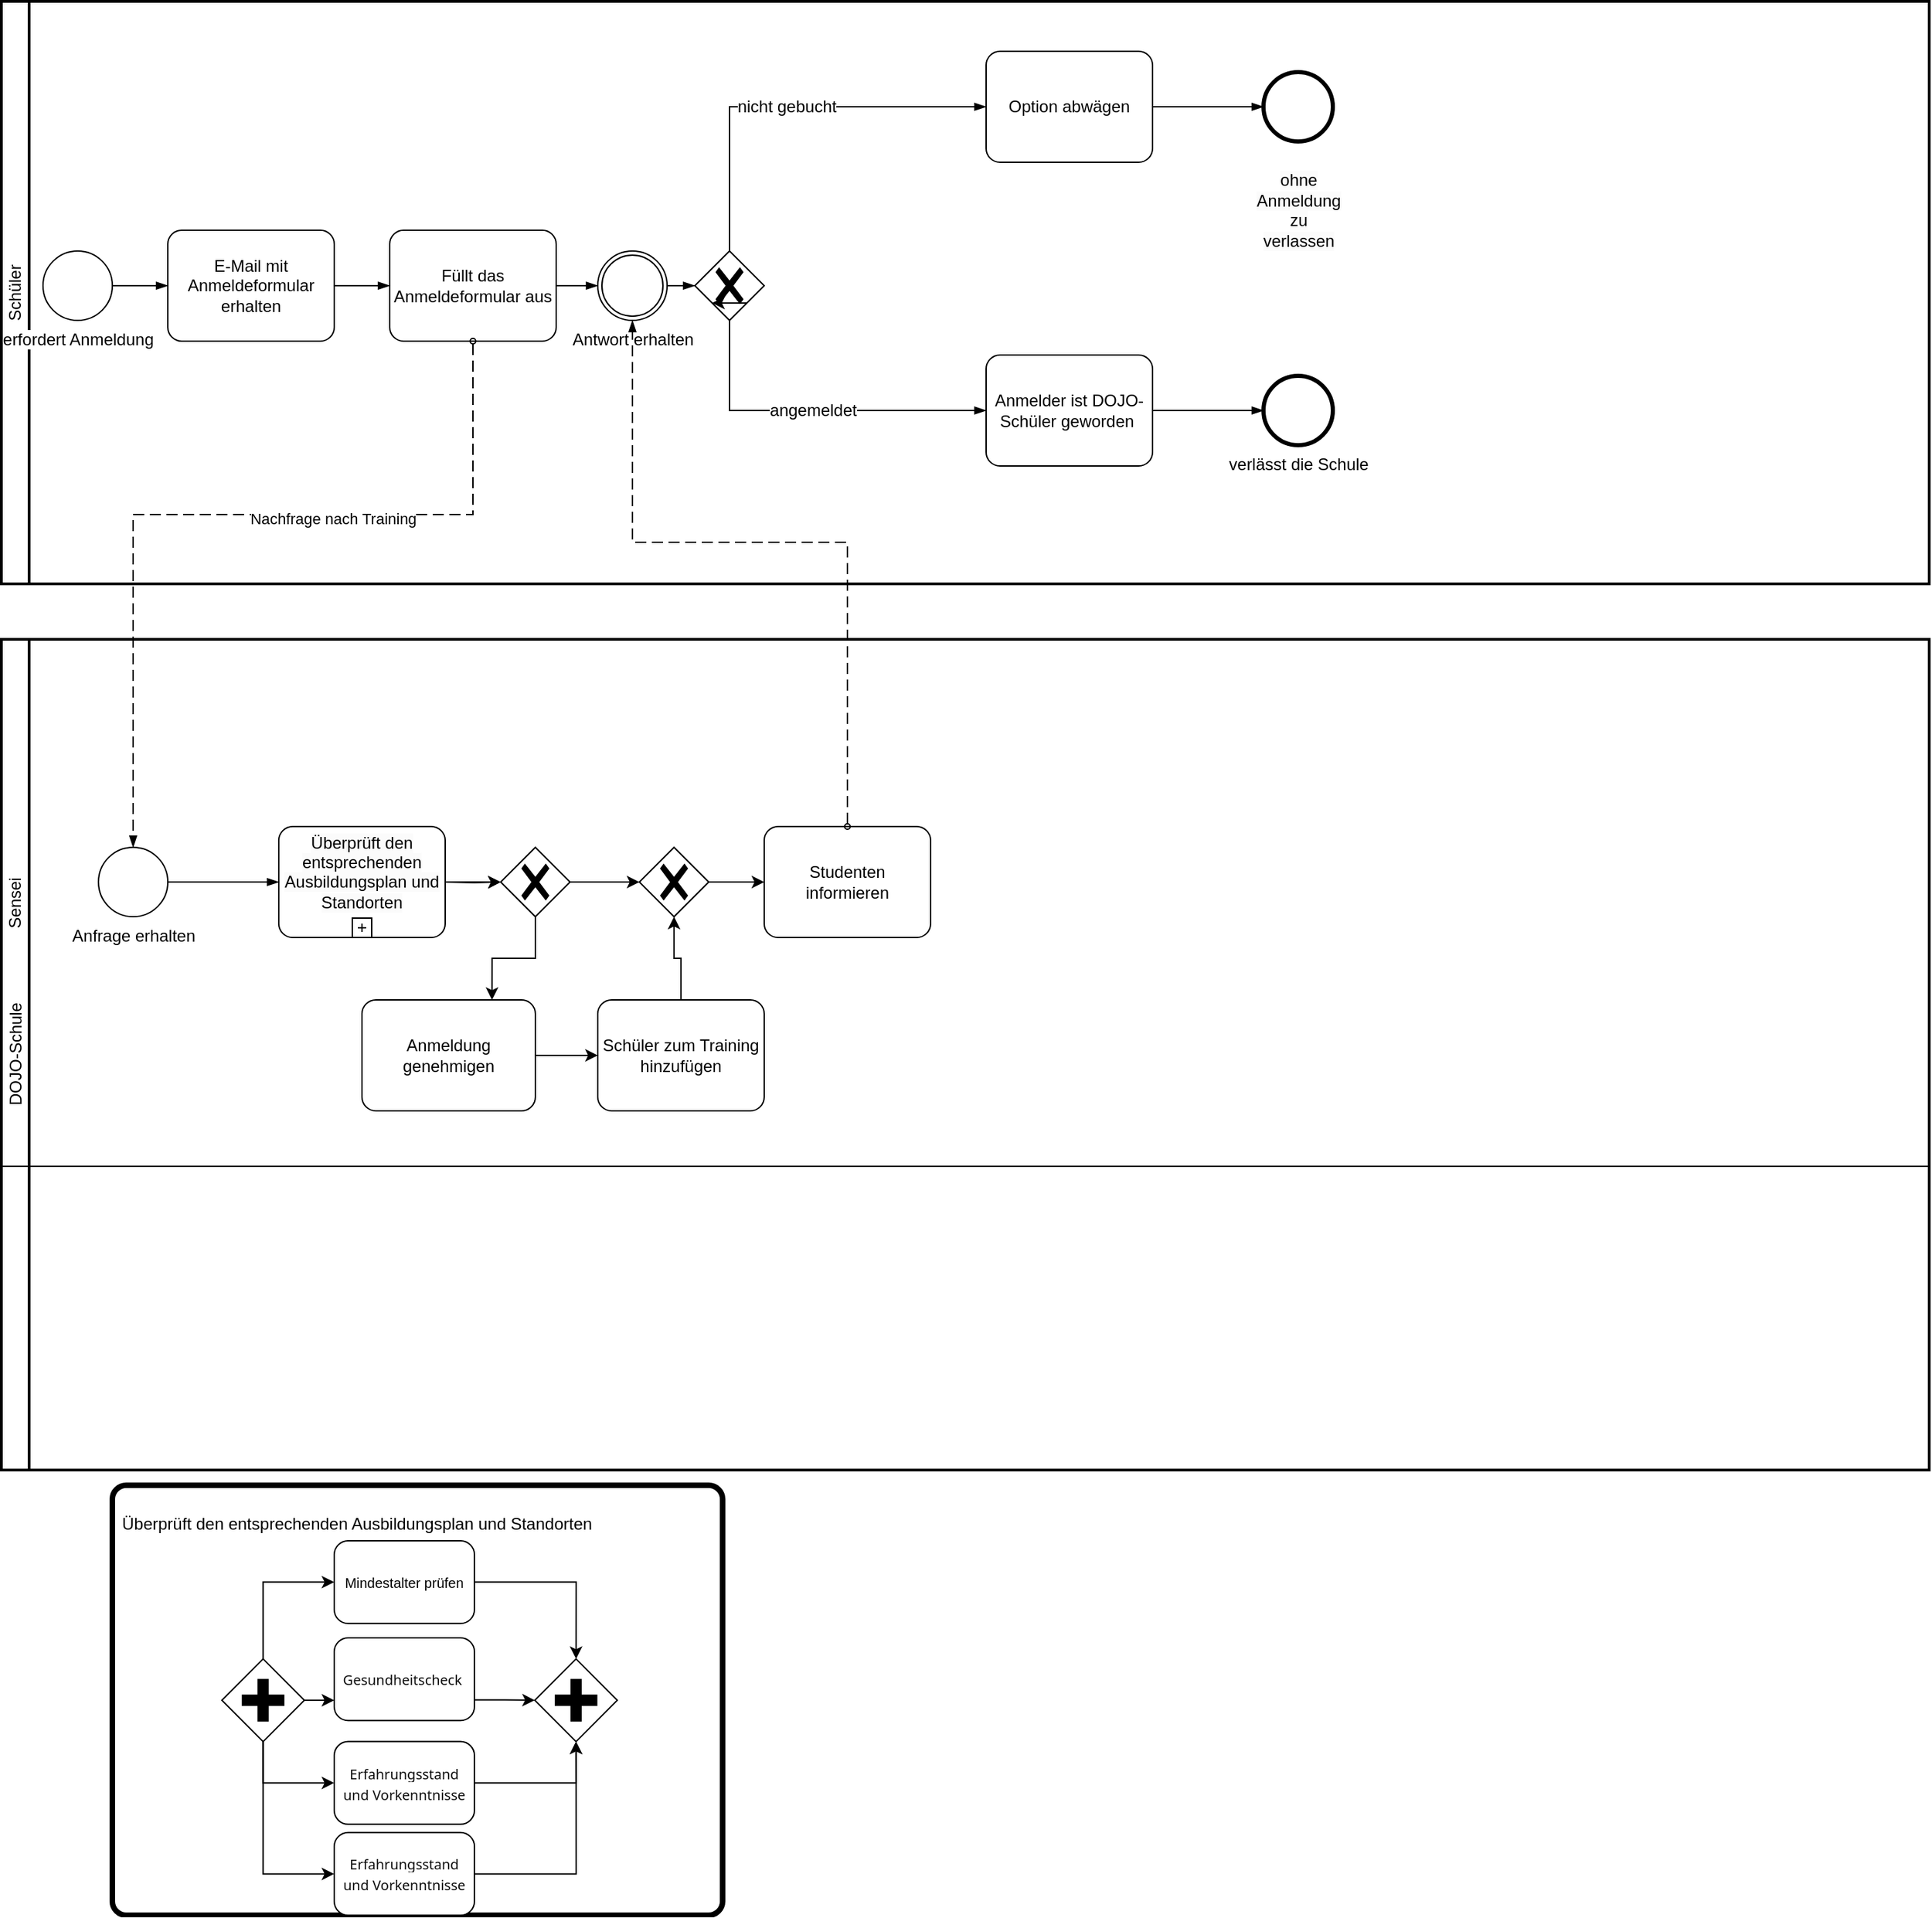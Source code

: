 <mxfile version="24.4.3" type="github">
  <diagram name="Seite-1" id="e3gTe7wbns6cE2BKe8TQ">
    <mxGraphModel dx="1160" dy="540" grid="1" gridSize="10" guides="1" tooltips="1" connect="1" arrows="1" fold="1" page="1" pageScale="1" pageWidth="827" pageHeight="1169" math="0" shadow="0">
      <root>
        <mxCell id="0" />
        <mxCell id="1" parent="0" />
        <mxCell id="qcsIHLgInA1QgSfUokJL-1" value="Schüler" style="swimlane;html=1;startSize=20;fontStyle=0;collapsible=0;horizontal=0;swimlaneLine=1;swimlaneFillColor=#ffffff;strokeWidth=2;whiteSpace=wrap;" parent="1" vertex="1">
          <mxGeometry x="40" y="180" width="1390" height="420" as="geometry" />
        </mxCell>
        <mxCell id="qcsIHLgInA1QgSfUokJL-4" value="erfordert Anmeldung" style="points=[[0.145,0.145,0],[0.5,0,0],[0.855,0.145,0],[1,0.5,0],[0.855,0.855,0],[0.5,1,0],[0.145,0.855,0],[0,0.5,0]];shape=mxgraph.bpmn.event;html=1;verticalLabelPosition=bottom;labelBackgroundColor=#ffffff;verticalAlign=top;align=center;perimeter=ellipsePerimeter;outlineConnect=0;aspect=fixed;outline=standard;symbol=general;" parent="qcsIHLgInA1QgSfUokJL-1" vertex="1">
          <mxGeometry x="30" y="180" width="50" height="50" as="geometry" />
        </mxCell>
        <mxCell id="qcsIHLgInA1QgSfUokJL-7" value="Füllt das Anmeldeformular aus" style="points=[[0.25,0,0],[0.5,0,0],[0.75,0,0],[1,0.25,0],[1,0.5,0],[1,0.75,0],[0.75,1,0],[0.5,1,0],[0.25,1,0],[0,0.75,0],[0,0.5,0],[0,0.25,0]];shape=mxgraph.bpmn.task;whiteSpace=wrap;rectStyle=rounded;size=10;html=1;container=1;expand=0;collapsible=0;taskMarker=abstract;" parent="qcsIHLgInA1QgSfUokJL-1" vertex="1">
          <mxGeometry x="280" y="165" width="120" height="80" as="geometry" />
        </mxCell>
        <mxCell id="qcsIHLgInA1QgSfUokJL-8" value="" style="edgeStyle=elbowEdgeStyle;fontSize=12;html=1;endArrow=blockThin;endFill=1;rounded=0;exitX=1;exitY=0.5;exitDx=0;exitDy=0;exitPerimeter=0;entryX=0;entryY=0.5;entryDx=0;entryDy=0;entryPerimeter=0;" parent="qcsIHLgInA1QgSfUokJL-1" source="At_IgEc15yCGYcTw2sl6-1" target="qcsIHLgInA1QgSfUokJL-7" edge="1">
          <mxGeometry width="160" relative="1" as="geometry">
            <mxPoint x="90" y="111" as="sourcePoint" />
            <mxPoint x="180" y="56" as="targetPoint" />
          </mxGeometry>
        </mxCell>
        <mxCell id="qcsIHLgInA1QgSfUokJL-10" value="Antwort erhalten" style="points=[[0.145,0.145,0],[0.5,0,0],[0.855,0.145,0],[1,0.5,0],[0.855,0.855,0],[0.5,1,0],[0.145,0.855,0],[0,0.5,0]];shape=mxgraph.bpmn.event;html=1;verticalLabelPosition=bottom;labelBackgroundColor=#ffffff;verticalAlign=top;align=center;perimeter=ellipsePerimeter;outlineConnect=0;aspect=fixed;outline=throwing;symbol=general;" parent="qcsIHLgInA1QgSfUokJL-1" vertex="1">
          <mxGeometry x="430" y="180" width="50" height="50" as="geometry" />
        </mxCell>
        <mxCell id="qcsIHLgInA1QgSfUokJL-11" value="" style="edgeStyle=elbowEdgeStyle;fontSize=12;html=1;endArrow=blockThin;endFill=1;rounded=0;exitX=1;exitY=0.5;exitDx=0;exitDy=0;exitPerimeter=0;entryX=0;entryY=0.5;entryDx=0;entryDy=0;entryPerimeter=0;" parent="qcsIHLgInA1QgSfUokJL-1" source="qcsIHLgInA1QgSfUokJL-7" target="qcsIHLgInA1QgSfUokJL-10" edge="1">
          <mxGeometry width="160" relative="1" as="geometry">
            <mxPoint x="334" y="144.5" as="sourcePoint" />
            <mxPoint x="390" y="56" as="targetPoint" />
          </mxGeometry>
        </mxCell>
        <mxCell id="qcsIHLgInA1QgSfUokJL-12" value="" style="points=[[0.25,0.25,0],[0.5,0,0],[0.75,0.25,0],[1,0.5,0],[0.75,0.75,0],[0.5,1,0],[0.25,0.75,0],[0,0.5,0]];shape=mxgraph.bpmn.gateway2;html=1;verticalLabelPosition=bottom;labelBackgroundColor=#ffffff;verticalAlign=top;align=center;perimeter=rhombusPerimeter;outlineConnect=0;outline=none;symbol=none;gwType=exclusive;" parent="qcsIHLgInA1QgSfUokJL-1" vertex="1">
          <mxGeometry x="500" y="180" width="50" height="50" as="geometry" />
        </mxCell>
        <mxCell id="qcsIHLgInA1QgSfUokJL-13" value="Anmelder ist DOJO- Schüler geworden&amp;nbsp;" style="points=[[0.25,0,0],[0.5,0,0],[0.75,0,0],[1,0.25,0],[1,0.5,0],[1,0.75,0],[0.75,1,0],[0.5,1,0],[0.25,1,0],[0,0.75,0],[0,0.5,0],[0,0.25,0]];shape=mxgraph.bpmn.task;whiteSpace=wrap;rectStyle=rounded;size=10;html=1;container=1;expand=0;collapsible=0;taskMarker=abstract;" parent="qcsIHLgInA1QgSfUokJL-1" vertex="1">
          <mxGeometry x="710" y="255" width="120" height="80" as="geometry" />
        </mxCell>
        <mxCell id="qcsIHLgInA1QgSfUokJL-15" value="" style="edgeStyle=elbowEdgeStyle;fontSize=12;html=1;endArrow=blockThin;endFill=1;rounded=0;exitX=1;exitY=0.5;exitDx=0;exitDy=0;exitPerimeter=0;entryX=0;entryY=0.5;entryDx=0;entryDy=0;entryPerimeter=0;" parent="qcsIHLgInA1QgSfUokJL-1" source="qcsIHLgInA1QgSfUokJL-10" target="qcsIHLgInA1QgSfUokJL-12" edge="1">
          <mxGeometry width="160" relative="1" as="geometry">
            <mxPoint x="420" y="80" as="sourcePoint" />
            <mxPoint x="490" y="120" as="targetPoint" />
          </mxGeometry>
        </mxCell>
        <mxCell id="qcsIHLgInA1QgSfUokJL-28" value="angemeldet" style="edgeStyle=elbowEdgeStyle;fontSize=12;html=1;endArrow=blockThin;endFill=1;rounded=0;entryX=0;entryY=0.5;entryDx=0;entryDy=0;entryPerimeter=0;exitX=0.5;exitY=1;exitDx=0;exitDy=0;exitPerimeter=0;" parent="qcsIHLgInA1QgSfUokJL-1" source="qcsIHLgInA1QgSfUokJL-12" target="qcsIHLgInA1QgSfUokJL-13" edge="1">
          <mxGeometry width="160" relative="1" as="geometry">
            <mxPoint x="440" y="140" as="sourcePoint" />
            <mxPoint x="530" y="76" as="targetPoint" />
            <Array as="points">
              <mxPoint x="525" y="275" />
            </Array>
          </mxGeometry>
        </mxCell>
        <mxCell id="qcsIHLgInA1QgSfUokJL-29" style="edgeStyle=orthogonalEdgeStyle;rounded=0;orthogonalLoop=1;jettySize=auto;html=1;exitX=0.75;exitY=0.75;exitDx=0;exitDy=0;exitPerimeter=0;entryX=0.25;entryY=0.75;entryDx=0;entryDy=0;entryPerimeter=0;" parent="qcsIHLgInA1QgSfUokJL-1" source="qcsIHLgInA1QgSfUokJL-12" target="qcsIHLgInA1QgSfUokJL-12" edge="1">
          <mxGeometry relative="1" as="geometry" />
        </mxCell>
        <mxCell id="qcsIHLgInA1QgSfUokJL-30" value="&#xa;&lt;span style=&quot;color: rgb(0, 0, 0); font-family: Helvetica; font-size: 12px; font-style: normal; font-variant-ligatures: normal; font-variant-caps: normal; font-weight: 400; letter-spacing: normal; orphans: 2; text-align: center; text-indent: 0px; text-transform: none; widows: 2; word-spacing: 0px; -webkit-text-stroke-width: 0px; white-space: normal; background-color: rgb(251, 251, 251); text-decoration-thickness: initial; text-decoration-style: initial; text-decoration-color: initial; display: inline !important; float: none;&quot;&gt;ohne Anmeldung zu verlassen&lt;/span&gt;&#xa;&#xa;" style="points=[[0.145,0.145,0],[0.5,0,0],[0.855,0.145,0],[1,0.5,0],[0.855,0.855,0],[0.5,1,0],[0.145,0.855,0],[0,0.5,0]];shape=mxgraph.bpmn.event;html=1;verticalLabelPosition=bottom;labelBackgroundColor=#ffffff;verticalAlign=top;align=center;perimeter=ellipsePerimeter;outlineConnect=0;aspect=fixed;outline=end;symbol=terminate2;" parent="qcsIHLgInA1QgSfUokJL-1" vertex="1">
          <mxGeometry x="910" y="51" width="50" height="50" as="geometry" />
        </mxCell>
        <mxCell id="qcsIHLgInA1QgSfUokJL-32" value="verlässt die Schule" style="points=[[0.145,0.145,0],[0.5,0,0],[0.855,0.145,0],[1,0.5,0],[0.855,0.855,0],[0.5,1,0],[0.145,0.855,0],[0,0.5,0]];shape=mxgraph.bpmn.event;html=1;verticalLabelPosition=bottom;labelBackgroundColor=#ffffff;verticalAlign=top;align=center;perimeter=ellipsePerimeter;outlineConnect=0;aspect=fixed;outline=end;symbol=terminate2;" parent="qcsIHLgInA1QgSfUokJL-1" vertex="1">
          <mxGeometry x="910" y="270" width="50" height="50" as="geometry" />
        </mxCell>
        <mxCell id="qcsIHLgInA1QgSfUokJL-33" value="" style="edgeStyle=elbowEdgeStyle;fontSize=12;html=1;endArrow=blockThin;endFill=1;rounded=0;entryX=0;entryY=0.5;entryDx=0;entryDy=0;entryPerimeter=0;exitX=1;exitY=0.5;exitDx=0;exitDy=0;exitPerimeter=0;" parent="qcsIHLgInA1QgSfUokJL-1" source="qcsIHLgInA1QgSfUokJL-13" target="qcsIHLgInA1QgSfUokJL-32" edge="1">
          <mxGeometry width="160" relative="1" as="geometry">
            <mxPoint x="800" y="325" as="sourcePoint" />
            <mxPoint x="900" y="363.18" as="targetPoint" />
          </mxGeometry>
        </mxCell>
        <mxCell id="qcsIHLgInA1QgSfUokJL-14" value="Option abwägen" style="points=[[0.25,0,0],[0.5,0,0],[0.75,0,0],[1,0.25,0],[1,0.5,0],[1,0.75,0],[0.75,1,0],[0.5,1,0],[0.25,1,0],[0,0.75,0],[0,0.5,0],[0,0.25,0]];shape=mxgraph.bpmn.task;whiteSpace=wrap;rectStyle=rounded;size=10;html=1;container=1;expand=0;collapsible=0;taskMarker=abstract;" parent="qcsIHLgInA1QgSfUokJL-1" vertex="1">
          <mxGeometry x="710" y="36" width="120" height="80" as="geometry" />
        </mxCell>
        <mxCell id="qcsIHLgInA1QgSfUokJL-27" value="nicht gebucht" style="edgeStyle=elbowEdgeStyle;fontSize=12;html=1;endArrow=blockThin;endFill=1;rounded=0;exitX=0.5;exitY=0;exitDx=0;exitDy=0;exitPerimeter=0;entryX=0;entryY=0.5;entryDx=0;entryDy=0;entryPerimeter=0;" parent="qcsIHLgInA1QgSfUokJL-1" source="qcsIHLgInA1QgSfUokJL-12" target="qcsIHLgInA1QgSfUokJL-14" edge="1">
          <mxGeometry width="160" relative="1" as="geometry">
            <mxPoint x="480" y="166" as="sourcePoint" />
            <mxPoint x="540" y="166" as="targetPoint" />
            <Array as="points">
              <mxPoint x="525" y="120" />
            </Array>
          </mxGeometry>
        </mxCell>
        <mxCell id="qcsIHLgInA1QgSfUokJL-31" value="" style="edgeStyle=elbowEdgeStyle;fontSize=12;html=1;endArrow=blockThin;endFill=1;rounded=0;exitX=1;exitY=0.5;exitDx=0;exitDy=0;exitPerimeter=0;entryX=0;entryY=0.5;entryDx=0;entryDy=0;entryPerimeter=0;" parent="qcsIHLgInA1QgSfUokJL-1" source="qcsIHLgInA1QgSfUokJL-14" target="qcsIHLgInA1QgSfUokJL-30" edge="1">
          <mxGeometry width="160" relative="1" as="geometry">
            <mxPoint x="320" y="200" as="sourcePoint" />
            <mxPoint x="870" y="76" as="targetPoint" />
            <Array as="points" />
          </mxGeometry>
        </mxCell>
        <mxCell id="At_IgEc15yCGYcTw2sl6-2" value="" style="edgeStyle=elbowEdgeStyle;fontSize=12;html=1;endArrow=blockThin;endFill=1;rounded=0;exitX=1;exitY=0.5;exitDx=0;exitDy=0;exitPerimeter=0;entryX=0;entryY=0.5;entryDx=0;entryDy=0;entryPerimeter=0;" edge="1" parent="qcsIHLgInA1QgSfUokJL-1" source="qcsIHLgInA1QgSfUokJL-4" target="At_IgEc15yCGYcTw2sl6-1">
          <mxGeometry width="160" relative="1" as="geometry">
            <mxPoint x="120" y="385" as="sourcePoint" />
            <mxPoint x="320" y="385" as="targetPoint" />
          </mxGeometry>
        </mxCell>
        <mxCell id="At_IgEc15yCGYcTw2sl6-1" value="E-Mail mit Anmeldeformular erhalten" style="points=[[0.25,0,0],[0.5,0,0],[0.75,0,0],[1,0.25,0],[1,0.5,0],[1,0.75,0],[0.75,1,0],[0.5,1,0],[0.25,1,0],[0,0.75,0],[0,0.5,0],[0,0.25,0]];shape=mxgraph.bpmn.task;whiteSpace=wrap;rectStyle=rounded;size=10;html=1;container=1;expand=0;collapsible=0;taskMarker=abstract;" vertex="1" parent="qcsIHLgInA1QgSfUokJL-1">
          <mxGeometry x="120" y="165" width="120" height="80" as="geometry" />
        </mxCell>
        <mxCell id="qcsIHLgInA1QgSfUokJL-2" value="DOJO-Schule" style="swimlane;html=1;startSize=20;fontStyle=0;collapsible=0;horizontal=0;swimlaneLine=1;swimlaneFillColor=#ffffff;strokeWidth=2;whiteSpace=wrap;" parent="1" vertex="1">
          <mxGeometry x="40" y="640" width="1390" height="599" as="geometry" />
        </mxCell>
        <mxCell id="qcsIHLgInA1QgSfUokJL-3" value="Sensei" style="swimlane;html=1;startSize=20;fontStyle=0;collapsible=0;horizontal=0;swimlaneLine=0;fillColor=none;whiteSpace=wrap;" parent="qcsIHLgInA1QgSfUokJL-2" vertex="1">
          <mxGeometry width="1390" height="380" as="geometry" />
        </mxCell>
        <mxCell id="qcsIHLgInA1QgSfUokJL-38" value="Anfrage erhalten" style="points=[[0.145,0.145,0],[0.5,0,0],[0.855,0.145,0],[1,0.5,0],[0.855,0.855,0],[0.5,1,0],[0.145,0.855,0],[0,0.5,0]];shape=mxgraph.bpmn.event;html=1;verticalLabelPosition=bottom;labelBackgroundColor=#ffffff;verticalAlign=top;align=center;perimeter=ellipsePerimeter;outlineConnect=0;aspect=fixed;outline=standard;symbol=general;" parent="qcsIHLgInA1QgSfUokJL-3" vertex="1">
          <mxGeometry x="70" y="150" width="50" height="50" as="geometry" />
        </mxCell>
        <mxCell id="qcsIHLgInA1QgSfUokJL-40" value="" style="edgeStyle=elbowEdgeStyle;fontSize=12;html=1;endArrow=blockThin;endFill=1;rounded=0;entryX=0;entryY=0.5;entryDx=0;entryDy=0;entryPerimeter=0;exitX=1;exitY=0.5;exitDx=0;exitDy=0;exitPerimeter=0;" parent="qcsIHLgInA1QgSfUokJL-3" source="qcsIHLgInA1QgSfUokJL-38" target="At_IgEc15yCGYcTw2sl6-3" edge="1">
          <mxGeometry width="160" relative="1" as="geometry">
            <mxPoint x="270" y="100" as="sourcePoint" />
            <mxPoint x="200" y="175" as="targetPoint" />
          </mxGeometry>
        </mxCell>
        <mxCell id="qcsIHLgInA1QgSfUokJL-42" value="" style="points=[[0.25,0.25,0],[0.5,0,0],[0.75,0.25,0],[1,0.5,0],[0.75,0.75,0],[0.5,1,0],[0.25,0.75,0],[0,0.5,0]];shape=mxgraph.bpmn.gateway2;html=1;verticalLabelPosition=bottom;labelBackgroundColor=#ffffff;verticalAlign=top;align=center;perimeter=rhombusPerimeter;outlineConnect=0;outline=none;symbol=none;gwType=exclusive;" parent="qcsIHLgInA1QgSfUokJL-3" vertex="1">
          <mxGeometry x="360" y="150" width="50" height="50" as="geometry" />
        </mxCell>
        <mxCell id="qcsIHLgInA1QgSfUokJL-43" style="edgeStyle=orthogonalEdgeStyle;rounded=0;orthogonalLoop=1;jettySize=auto;html=1;exitX=1;exitY=0.5;exitDx=0;exitDy=0;exitPerimeter=0;entryX=0;entryY=0.5;entryDx=0;entryDy=0;entryPerimeter=0;" parent="qcsIHLgInA1QgSfUokJL-3" target="qcsIHLgInA1QgSfUokJL-42" edge="1">
          <mxGeometry relative="1" as="geometry">
            <mxPoint x="320" y="175" as="sourcePoint" />
          </mxGeometry>
        </mxCell>
        <mxCell id="qcsIHLgInA1QgSfUokJL-44" value="Studenten informieren" style="points=[[0.25,0,0],[0.5,0,0],[0.75,0,0],[1,0.25,0],[1,0.5,0],[1,0.75,0],[0.75,1,0],[0.5,1,0],[0.25,1,0],[0,0.75,0],[0,0.5,0],[0,0.25,0]];shape=mxgraph.bpmn.task;whiteSpace=wrap;rectStyle=rounded;size=10;html=1;container=1;expand=0;collapsible=0;taskMarker=abstract;" parent="qcsIHLgInA1QgSfUokJL-3" vertex="1">
          <mxGeometry x="550" y="135" width="120" height="80" as="geometry" />
        </mxCell>
        <mxCell id="qcsIHLgInA1QgSfUokJL-41" value="Anmeldung genehmigen" style="points=[[0.25,0,0],[0.5,0,0],[0.75,0,0],[1,0.25,0],[1,0.5,0],[1,0.75,0],[0.75,1,0],[0.5,1,0],[0.25,1,0],[0,0.75,0],[0,0.5,0],[0,0.25,0]];shape=mxgraph.bpmn.task;whiteSpace=wrap;rectStyle=rounded;size=10;html=1;container=1;expand=0;collapsible=0;taskMarker=abstract;" parent="qcsIHLgInA1QgSfUokJL-3" vertex="1">
          <mxGeometry x="260" y="260" width="125" height="80" as="geometry" />
        </mxCell>
        <mxCell id="qcsIHLgInA1QgSfUokJL-47" value="" style="points=[[0.25,0.25,0],[0.5,0,0],[0.75,0.25,0],[1,0.5,0],[0.75,0.75,0],[0.5,1,0],[0.25,0.75,0],[0,0.5,0]];shape=mxgraph.bpmn.gateway2;html=1;verticalLabelPosition=bottom;labelBackgroundColor=#ffffff;verticalAlign=top;align=center;perimeter=rhombusPerimeter;outlineConnect=0;outline=none;symbol=none;gwType=exclusive;" parent="qcsIHLgInA1QgSfUokJL-3" vertex="1">
          <mxGeometry x="460" y="150" width="50" height="50" as="geometry" />
        </mxCell>
        <mxCell id="qcsIHLgInA1QgSfUokJL-48" style="edgeStyle=orthogonalEdgeStyle;rounded=0;orthogonalLoop=1;jettySize=auto;html=1;entryX=0;entryY=0.5;entryDx=0;entryDy=0;entryPerimeter=0;exitX=1;exitY=0.5;exitDx=0;exitDy=0;exitPerimeter=0;" parent="qcsIHLgInA1QgSfUokJL-3" source="qcsIHLgInA1QgSfUokJL-42" target="qcsIHLgInA1QgSfUokJL-47" edge="1">
          <mxGeometry relative="1" as="geometry">
            <mxPoint x="510" y="50" as="sourcePoint" />
            <mxPoint x="460" y="105" as="targetPoint" />
          </mxGeometry>
        </mxCell>
        <mxCell id="qcsIHLgInA1QgSfUokJL-51" style="edgeStyle=orthogonalEdgeStyle;rounded=0;orthogonalLoop=1;jettySize=auto;html=1;exitX=0.5;exitY=1;exitDx=0;exitDy=0;exitPerimeter=0;entryX=0.75;entryY=0;entryDx=0;entryDy=0;entryPerimeter=0;" parent="qcsIHLgInA1QgSfUokJL-3" source="qcsIHLgInA1QgSfUokJL-42" target="qcsIHLgInA1QgSfUokJL-41" edge="1">
          <mxGeometry relative="1" as="geometry" />
        </mxCell>
        <mxCell id="qcsIHLgInA1QgSfUokJL-52" style="edgeStyle=orthogonalEdgeStyle;rounded=0;orthogonalLoop=1;jettySize=auto;html=1;exitX=1;exitY=0.5;exitDx=0;exitDy=0;exitPerimeter=0;entryX=0;entryY=0.5;entryDx=0;entryDy=0;entryPerimeter=0;" parent="qcsIHLgInA1QgSfUokJL-3" source="qcsIHLgInA1QgSfUokJL-47" target="qcsIHLgInA1QgSfUokJL-44" edge="1">
          <mxGeometry relative="1" as="geometry" />
        </mxCell>
        <mxCell id="qcsIHLgInA1QgSfUokJL-54" value="Schüler zum Training hinzufügen" style="points=[[0.25,0,0],[0.5,0,0],[0.75,0,0],[1,0.25,0],[1,0.5,0],[1,0.75,0],[0.75,1,0],[0.5,1,0],[0.25,1,0],[0,0.75,0],[0,0.5,0],[0,0.25,0]];shape=mxgraph.bpmn.task;whiteSpace=wrap;rectStyle=rounded;size=10;html=1;container=1;expand=0;collapsible=0;taskMarker=abstract;" parent="qcsIHLgInA1QgSfUokJL-3" vertex="1">
          <mxGeometry x="430" y="259.995" width="120" height="80" as="geometry" />
        </mxCell>
        <mxCell id="qcsIHLgInA1QgSfUokJL-53" style="edgeStyle=orthogonalEdgeStyle;rounded=0;orthogonalLoop=1;jettySize=auto;html=1;exitX=1;exitY=0.5;exitDx=0;exitDy=0;exitPerimeter=0;" parent="qcsIHLgInA1QgSfUokJL-3" source="qcsIHLgInA1QgSfUokJL-41" target="qcsIHLgInA1QgSfUokJL-54" edge="1">
          <mxGeometry relative="1" as="geometry">
            <mxPoint x="560" y="189.545" as="targetPoint" />
          </mxGeometry>
        </mxCell>
        <mxCell id="qcsIHLgInA1QgSfUokJL-55" style="edgeStyle=orthogonalEdgeStyle;rounded=0;orthogonalLoop=1;jettySize=auto;html=1;exitX=0.5;exitY=0;exitDx=0;exitDy=0;exitPerimeter=0;entryX=0.5;entryY=1;entryDx=0;entryDy=0;entryPerimeter=0;" parent="qcsIHLgInA1QgSfUokJL-3" source="qcsIHLgInA1QgSfUokJL-54" target="qcsIHLgInA1QgSfUokJL-47" edge="1">
          <mxGeometry relative="1" as="geometry" />
        </mxCell>
        <mxCell id="At_IgEc15yCGYcTw2sl6-4" value="" style="edgeStyle=orthogonalEdgeStyle;rounded=0;orthogonalLoop=1;jettySize=auto;html=1;exitX=1;exitY=0.5;exitDx=0;exitDy=0;exitPerimeter=0;" edge="1" parent="qcsIHLgInA1QgSfUokJL-3" source="At_IgEc15yCGYcTw2sl6-3" target="qcsIHLgInA1QgSfUokJL-42">
          <mxGeometry relative="1" as="geometry" />
        </mxCell>
        <mxCell id="At_IgEc15yCGYcTw2sl6-3" value="&#xa;&lt;span style=&quot;color: rgb(0, 0, 0); font-family: Helvetica; font-size: 12px; font-style: normal; font-variant-ligatures: normal; font-variant-caps: normal; font-weight: 400; letter-spacing: normal; orphans: 2; text-align: center; text-indent: 0px; text-transform: none; widows: 2; word-spacing: 0px; -webkit-text-stroke-width: 0px; white-space: normal; background-color: rgb(251, 251, 251); text-decoration-thickness: initial; text-decoration-style: initial; text-decoration-color: initial; display: inline !important; float: none;&quot;&gt;Überprüft den entsprechenden Ausbildungsplan und Standorten&lt;/span&gt;&#xa;&#xa;" style="points=[[0.25,0,0],[0.5,0,0],[0.75,0,0],[1,0.25,0],[1,0.5,0],[1,0.75,0],[0.75,1,0],[0.5,1,0],[0.25,1,0],[0,0.75,0],[0,0.5,0],[0,0.25,0]];shape=mxgraph.bpmn.task;whiteSpace=wrap;rectStyle=rounded;size=10;html=1;container=1;expand=0;collapsible=0;taskMarker=abstract;isLoopSub=1;" vertex="1" parent="qcsIHLgInA1QgSfUokJL-3">
          <mxGeometry x="200" y="135" width="120" height="80" as="geometry" />
        </mxCell>
        <mxCell id="qcsIHLgInA1QgSfUokJL-36" value="" style="dashed=1;dashPattern=8 4;endArrow=blockThin;endFill=1;startArrow=oval;startFill=0;endSize=6;startSize=4;html=1;rounded=0;exitX=0.5;exitY=1;exitDx=0;exitDy=0;exitPerimeter=0;entryX=0.5;entryY=0;entryDx=0;entryDy=0;entryPerimeter=0;" parent="1" source="qcsIHLgInA1QgSfUokJL-7" target="qcsIHLgInA1QgSfUokJL-38" edge="1">
          <mxGeometry width="160" relative="1" as="geometry">
            <mxPoint x="460" y="610" as="sourcePoint" />
            <mxPoint x="290" y="690" as="targetPoint" />
            <Array as="points">
              <mxPoint x="380" y="550" />
              <mxPoint x="135" y="550" />
            </Array>
          </mxGeometry>
        </mxCell>
        <mxCell id="qcsIHLgInA1QgSfUokJL-37" value="Nachfrage nach Training" style="edgeLabel;html=1;align=center;verticalAlign=middle;resizable=0;points=[];" parent="qcsIHLgInA1QgSfUokJL-36" vertex="1" connectable="0">
          <mxGeometry x="-0.257" y="3" relative="1" as="geometry">
            <mxPoint as="offset" />
          </mxGeometry>
        </mxCell>
        <mxCell id="qcsIHLgInA1QgSfUokJL-45" value="" style="dashed=1;dashPattern=8 4;endArrow=blockThin;endFill=1;startArrow=oval;startFill=0;endSize=6;startSize=4;html=1;rounded=0;exitX=0.5;exitY=0;exitDx=0;exitDy=0;exitPerimeter=0;entryX=0.5;entryY=1;entryDx=0;entryDy=0;entryPerimeter=0;" parent="1" source="qcsIHLgInA1QgSfUokJL-44" target="qcsIHLgInA1QgSfUokJL-10" edge="1">
          <mxGeometry width="160" relative="1" as="geometry">
            <mxPoint x="300" y="435" as="sourcePoint" />
            <mxPoint x="300" y="690" as="targetPoint" />
            <Array as="points">
              <mxPoint x="650" y="570" />
              <mxPoint x="495" y="570" />
            </Array>
          </mxGeometry>
        </mxCell>
        <mxCell id="At_IgEc15yCGYcTw2sl6-5" value="&lt;br style=&quot;text-align: center;&quot;&gt;&lt;span style=&quot;text-align: center;&quot;&gt;Überprüft den entsprechenden Ausbildungsplan und Standorten&lt;/span&gt;" style="points=[[0.25,0,0],[0.5,0,0],[0.75,0,0],[1,0.25,0],[1,0.5,0],[1,0.75,0],[0.75,1,0],[0.5,1,0],[0.25,1,0],[0,0.75,0],[0,0.5,0],[0,0.25,0]];shape=mxgraph.bpmn.task;whiteSpace=wrap;rectStyle=rounded;size=10;html=1;container=1;expand=0;collapsible=0;bpmnShapeType=call;verticalAlign=top;align=left;spacingLeft=5;" vertex="1" parent="1">
          <mxGeometry x="120" y="1250" width="440" height="310" as="geometry" />
        </mxCell>
        <mxCell id="At_IgEc15yCGYcTw2sl6-6" value="" style="points=[[0.25,0.25,0],[0.5,0,0],[0.75,0.25,0],[1,0.5,0],[0.75,0.75,0],[0.5,1,0],[0.25,0.75,0],[0,0.5,0]];shape=mxgraph.bpmn.gateway2;html=1;verticalLabelPosition=bottom;labelBackgroundColor=#ffffff;verticalAlign=top;align=center;perimeter=rhombusPerimeter;outlineConnect=0;outline=none;symbol=none;gwType=parallel;" vertex="1" parent="At_IgEc15yCGYcTw2sl6-5">
          <mxGeometry x="78.978" y="125.192" width="59.459" height="59.615" as="geometry" />
        </mxCell>
        <mxCell id="At_IgEc15yCGYcTw2sl6-7" value="" style="points=[[0.25,0.25,0],[0.5,0,0],[0.75,0.25,0],[1,0.5,0],[0.75,0.75,0],[0.5,1,0],[0.25,0.75,0],[0,0.5,0]];shape=mxgraph.bpmn.gateway2;html=1;verticalLabelPosition=bottom;labelBackgroundColor=#ffffff;verticalAlign=top;align=center;perimeter=rhombusPerimeter;outlineConnect=0;outline=none;symbol=none;gwType=parallel;" vertex="1" parent="At_IgEc15yCGYcTw2sl6-5">
          <mxGeometry x="304.621" y="125.192" width="59.459" height="59.615" as="geometry" />
        </mxCell>
        <mxCell id="At_IgEc15yCGYcTw2sl6-8" value="&lt;font style=&quot;font-size: 10px;&quot;&gt;Mindestalter prüfen&lt;/font&gt;" style="points=[[0.25,0,0],[0.5,0,0],[0.75,0,0],[1,0.25,0],[1,0.5,0],[1,0.75,0],[0.75,1,0],[0.5,1,0],[0.25,1,0],[0,0.75,0],[0,0.5,0],[0,0.25,0]];shape=mxgraph.bpmn.task;whiteSpace=wrap;rectStyle=rounded;size=10;html=1;container=1;expand=0;collapsible=0;taskMarker=abstract;" vertex="1" parent="At_IgEc15yCGYcTw2sl6-5">
          <mxGeometry x="159.998" y="40.002" width="101.081" height="59.615" as="geometry" />
        </mxCell>
        <mxCell id="At_IgEc15yCGYcTw2sl6-11" style="edgeStyle=orthogonalEdgeStyle;rounded=0;orthogonalLoop=1;jettySize=auto;html=1;exitX=0.5;exitY=0;exitDx=0;exitDy=0;exitPerimeter=0;entryX=0;entryY=0.5;entryDx=0;entryDy=0;entryPerimeter=0;" edge="1" parent="At_IgEc15yCGYcTw2sl6-5" source="At_IgEc15yCGYcTw2sl6-6" target="At_IgEc15yCGYcTw2sl6-8">
          <mxGeometry relative="1" as="geometry" />
        </mxCell>
        <mxCell id="At_IgEc15yCGYcTw2sl6-12" style="edgeStyle=orthogonalEdgeStyle;rounded=0;orthogonalLoop=1;jettySize=auto;html=1;exitX=1;exitY=0.5;exitDx=0;exitDy=0;exitPerimeter=0;entryX=0.5;entryY=0;entryDx=0;entryDy=0;entryPerimeter=0;" edge="1" parent="At_IgEc15yCGYcTw2sl6-5" source="At_IgEc15yCGYcTw2sl6-8" target="At_IgEc15yCGYcTw2sl6-7">
          <mxGeometry relative="1" as="geometry" />
        </mxCell>
        <mxCell id="At_IgEc15yCGYcTw2sl6-14" value="&lt;span style=&quot;color: rgb(13, 13, 13); font-family: Söhne, ui-sans-serif, system-ui, -apple-system, &amp;quot;Segoe UI&amp;quot;, Roboto, Ubuntu, Cantarell, &amp;quot;Noto Sans&amp;quot;, sans-serif, &amp;quot;Helvetica Neue&amp;quot;, Arial, &amp;quot;Apple Color Emoji&amp;quot;, &amp;quot;Segoe UI Emoji&amp;quot;, &amp;quot;Segoe UI Symbol&amp;quot;, &amp;quot;Noto Color Emoji&amp;quot;; text-align: left; white-space-collapse: preserve; background-color: rgb(255, 255, 255);&quot;&gt;&lt;font style=&quot;font-size: 10px;&quot;&gt;Gesundheitscheck &lt;/font&gt;&lt;/span&gt;" style="points=[[0.25,0,0],[0.5,0,0],[0.75,0,0],[1,0.25,0],[1,0.5,0],[1,0.75,0],[0.75,1,0],[0.5,1,0],[0.25,1,0],[0,0.75,0],[0,0.5,0],[0,0.25,0]];shape=mxgraph.bpmn.task;whiteSpace=wrap;rectStyle=rounded;size=10;html=1;container=1;expand=0;collapsible=0;taskMarker=abstract;" vertex="1" parent="At_IgEc15yCGYcTw2sl6-5">
          <mxGeometry x="159.998" y="109.999" width="101.081" height="59.615" as="geometry" />
        </mxCell>
        <mxCell id="At_IgEc15yCGYcTw2sl6-15" value="&lt;span style=&quot;border: 0px solid rgb(227, 227, 227); box-sizing: border-box; --tw-border-spacing-x: 0; --tw-border-spacing-y: 0; --tw-translate-x: 0; --tw-translate-y: 0; --tw-rotate: 0; --tw-skew-x: 0; --tw-skew-y: 0; --tw-scale-x: 1; --tw-scale-y: 1; --tw-pan-x: ; --tw-pan-y: ; --tw-pinch-zoom: ; --tw-scroll-snap-strictness: proximity; --tw-gradient-from-position: ; --tw-gradient-via-position: ; --tw-gradient-to-position: ; --tw-ordinal: ; --tw-slashed-zero: ; --tw-numeric-figure: ; --tw-numeric-spacing: ; --tw-numeric-fraction: ; --tw-ring-inset: ; --tw-ring-offset-width: 0px; --tw-ring-offset-color: #fff; --tw-ring-color: rgba(69,89,164,.5); --tw-ring-offset-shadow: 0 0 transparent; --tw-ring-shadow: 0 0 transparent; --tw-shadow: 0 0 transparent; --tw-shadow-colored: 0 0 transparent; --tw-blur: ; --tw-brightness: ; --tw-contrast: ; --tw-grayscale: ; --tw-hue-rotate: ; --tw-invert: ; --tw-saturate: ; --tw-sepia: ; --tw-drop-shadow: ; --tw-backdrop-blur: ; --tw-backdrop-brightness: ; --tw-backdrop-contrast: ; --tw-backdrop-grayscale: ; --tw-backdrop-hue-rotate: ; --tw-backdrop-invert: ; --tw-backdrop-opacity: ; --tw-backdrop-saturate: ; --tw-backdrop-sepia: ; --tw-contain-size: ; --tw-contain-layout: ; --tw-contain-paint: ; --tw-contain-style: ; color: rgb(13, 13, 13); font-family: Söhne, ui-sans-serif, system-ui, -apple-system, &amp;quot;Segoe UI&amp;quot;, Roboto, Ubuntu, Cantarell, &amp;quot;Noto Sans&amp;quot;, sans-serif, &amp;quot;Helvetica Neue&amp;quot;, Arial, &amp;quot;Apple Color Emoji&amp;quot;, &amp;quot;Segoe UI Emoji&amp;quot;, &amp;quot;Segoe UI Symbol&amp;quot;, &amp;quot;Noto Color Emoji&amp;quot;; text-align: left; white-space-collapse: preserve; background-color: rgb(255, 255, 255);&quot;&gt;&lt;font style=&quot;font-size: 10px;&quot;&gt;Erfahrungsstand und Vorkenntnisse&lt;/font&gt;&lt;/span&gt;" style="points=[[0.25,0,0],[0.5,0,0],[0.75,0,0],[1,0.25,0],[1,0.5,0],[1,0.75,0],[0.75,1,0],[0.5,1,0],[0.25,1,0],[0,0.75,0],[0,0.5,0],[0,0.25,0]];shape=mxgraph.bpmn.task;whiteSpace=wrap;rectStyle=rounded;size=10;html=1;container=1;expand=0;collapsible=0;taskMarker=abstract;" vertex="1" parent="At_IgEc15yCGYcTw2sl6-5">
          <mxGeometry x="159.998" y="184.809" width="101.081" height="59.615" as="geometry" />
        </mxCell>
        <mxCell id="At_IgEc15yCGYcTw2sl6-16" value="&lt;span style=&quot;border: 0px solid rgb(227, 227, 227); box-sizing: border-box; --tw-border-spacing-x: 0; --tw-border-spacing-y: 0; --tw-translate-x: 0; --tw-translate-y: 0; --tw-rotate: 0; --tw-skew-x: 0; --tw-skew-y: 0; --tw-scale-x: 1; --tw-scale-y: 1; --tw-pan-x: ; --tw-pan-y: ; --tw-pinch-zoom: ; --tw-scroll-snap-strictness: proximity; --tw-gradient-from-position: ; --tw-gradient-via-position: ; --tw-gradient-to-position: ; --tw-ordinal: ; --tw-slashed-zero: ; --tw-numeric-figure: ; --tw-numeric-spacing: ; --tw-numeric-fraction: ; --tw-ring-inset: ; --tw-ring-offset-width: 0px; --tw-ring-offset-color: #fff; --tw-ring-color: rgba(69,89,164,.5); --tw-ring-offset-shadow: 0 0 transparent; --tw-ring-shadow: 0 0 transparent; --tw-shadow: 0 0 transparent; --tw-shadow-colored: 0 0 transparent; --tw-blur: ; --tw-brightness: ; --tw-contrast: ; --tw-grayscale: ; --tw-hue-rotate: ; --tw-invert: ; --tw-saturate: ; --tw-sepia: ; --tw-drop-shadow: ; --tw-backdrop-blur: ; --tw-backdrop-brightness: ; --tw-backdrop-contrast: ; --tw-backdrop-grayscale: ; --tw-backdrop-hue-rotate: ; --tw-backdrop-invert: ; --tw-backdrop-opacity: ; --tw-backdrop-saturate: ; --tw-backdrop-sepia: ; --tw-contain-size: ; --tw-contain-layout: ; --tw-contain-paint: ; --tw-contain-style: ; color: rgb(13, 13, 13); font-family: Söhne, ui-sans-serif, system-ui, -apple-system, &amp;quot;Segoe UI&amp;quot;, Roboto, Ubuntu, Cantarell, &amp;quot;Noto Sans&amp;quot;, sans-serif, &amp;quot;Helvetica Neue&amp;quot;, Arial, &amp;quot;Apple Color Emoji&amp;quot;, &amp;quot;Segoe UI Emoji&amp;quot;, &amp;quot;Segoe UI Symbol&amp;quot;, &amp;quot;Noto Color Emoji&amp;quot;; text-align: left; white-space-collapse: preserve; background-color: rgb(255, 255, 255);&quot;&gt;&lt;font style=&quot;font-size: 10px;&quot;&gt;Erfahrungsstand und Vorkenntnisse&lt;/font&gt;&lt;/span&gt;" style="points=[[0.25,0,0],[0.5,0,0],[0.75,0,0],[1,0.25,0],[1,0.5,0],[1,0.75,0],[0.75,1,0],[0.5,1,0],[0.25,1,0],[0,0.75,0],[0,0.5,0],[0,0.25,0]];shape=mxgraph.bpmn.task;whiteSpace=wrap;rectStyle=rounded;size=10;html=1;container=1;expand=0;collapsible=0;taskMarker=abstract;" vertex="1" parent="At_IgEc15yCGYcTw2sl6-5">
          <mxGeometry x="159.998" y="250.39" width="101.081" height="59.615" as="geometry" />
        </mxCell>
        <mxCell id="At_IgEc15yCGYcTw2sl6-18" style="edgeStyle=orthogonalEdgeStyle;rounded=0;orthogonalLoop=1;jettySize=auto;html=1;exitX=1;exitY=0.5;exitDx=0;exitDy=0;exitPerimeter=0;entryX=0;entryY=0.75;entryDx=0;entryDy=0;entryPerimeter=0;" edge="1" parent="At_IgEc15yCGYcTw2sl6-5" source="At_IgEc15yCGYcTw2sl6-6" target="At_IgEc15yCGYcTw2sl6-14">
          <mxGeometry relative="1" as="geometry" />
        </mxCell>
        <mxCell id="At_IgEc15yCGYcTw2sl6-19" style="edgeStyle=orthogonalEdgeStyle;rounded=0;orthogonalLoop=1;jettySize=auto;html=1;exitX=0.5;exitY=1;exitDx=0;exitDy=0;exitPerimeter=0;entryX=0;entryY=0.5;entryDx=0;entryDy=0;entryPerimeter=0;" edge="1" parent="At_IgEc15yCGYcTw2sl6-5" source="At_IgEc15yCGYcTw2sl6-6" target="At_IgEc15yCGYcTw2sl6-15">
          <mxGeometry relative="1" as="geometry" />
        </mxCell>
        <mxCell id="At_IgEc15yCGYcTw2sl6-20" style="edgeStyle=orthogonalEdgeStyle;rounded=0;orthogonalLoop=1;jettySize=auto;html=1;exitX=0.5;exitY=1;exitDx=0;exitDy=0;exitPerimeter=0;entryX=0;entryY=0.5;entryDx=0;entryDy=0;entryPerimeter=0;" edge="1" parent="At_IgEc15yCGYcTw2sl6-5" source="At_IgEc15yCGYcTw2sl6-6" target="At_IgEc15yCGYcTw2sl6-16">
          <mxGeometry relative="1" as="geometry" />
        </mxCell>
        <mxCell id="At_IgEc15yCGYcTw2sl6-21" style="edgeStyle=orthogonalEdgeStyle;rounded=0;orthogonalLoop=1;jettySize=auto;html=1;exitX=1;exitY=0.75;exitDx=0;exitDy=0;exitPerimeter=0;entryX=0;entryY=0.5;entryDx=0;entryDy=0;entryPerimeter=0;" edge="1" parent="At_IgEc15yCGYcTw2sl6-5" source="At_IgEc15yCGYcTw2sl6-14" target="At_IgEc15yCGYcTw2sl6-7">
          <mxGeometry relative="1" as="geometry" />
        </mxCell>
        <mxCell id="At_IgEc15yCGYcTw2sl6-22" style="edgeStyle=orthogonalEdgeStyle;rounded=0;orthogonalLoop=1;jettySize=auto;html=1;exitX=1;exitY=0.5;exitDx=0;exitDy=0;exitPerimeter=0;entryX=0.5;entryY=1;entryDx=0;entryDy=0;entryPerimeter=0;" edge="1" parent="At_IgEc15yCGYcTw2sl6-5" source="At_IgEc15yCGYcTw2sl6-15" target="At_IgEc15yCGYcTw2sl6-7">
          <mxGeometry relative="1" as="geometry" />
        </mxCell>
        <mxCell id="At_IgEc15yCGYcTw2sl6-23" style="edgeStyle=orthogonalEdgeStyle;rounded=0;orthogonalLoop=1;jettySize=auto;html=1;exitX=1;exitY=0.5;exitDx=0;exitDy=0;exitPerimeter=0;entryX=0.5;entryY=1;entryDx=0;entryDy=0;entryPerimeter=0;" edge="1" parent="At_IgEc15yCGYcTw2sl6-5" source="At_IgEc15yCGYcTw2sl6-16" target="At_IgEc15yCGYcTw2sl6-7">
          <mxGeometry relative="1" as="geometry" />
        </mxCell>
      </root>
    </mxGraphModel>
  </diagram>
</mxfile>
